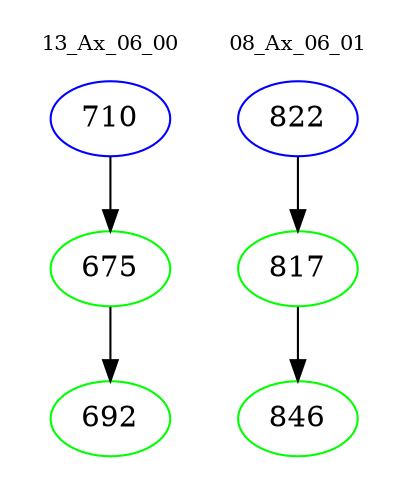 digraph{
subgraph cluster_0 {
color = white
label = "13_Ax_06_00";
fontsize=10;
T0_710 [label="710", color="blue"]
T0_710 -> T0_675 [color="black"]
T0_675 [label="675", color="green"]
T0_675 -> T0_692 [color="black"]
T0_692 [label="692", color="green"]
}
subgraph cluster_1 {
color = white
label = "08_Ax_06_01";
fontsize=10;
T1_822 [label="822", color="blue"]
T1_822 -> T1_817 [color="black"]
T1_817 [label="817", color="green"]
T1_817 -> T1_846 [color="black"]
T1_846 [label="846", color="green"]
}
}
